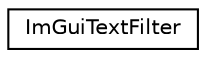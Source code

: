 digraph "Graphical Class Hierarchy"
{
 // LATEX_PDF_SIZE
  edge [fontname="Helvetica",fontsize="10",labelfontname="Helvetica",labelfontsize="10"];
  node [fontname="Helvetica",fontsize="10",shape=record];
  rankdir="LR";
  Node0 [label="ImGuiTextFilter",height=0.2,width=0.4,color="black", fillcolor="white", style="filled",URL="$structImGuiTextFilter.html",tooltip=" "];
}
